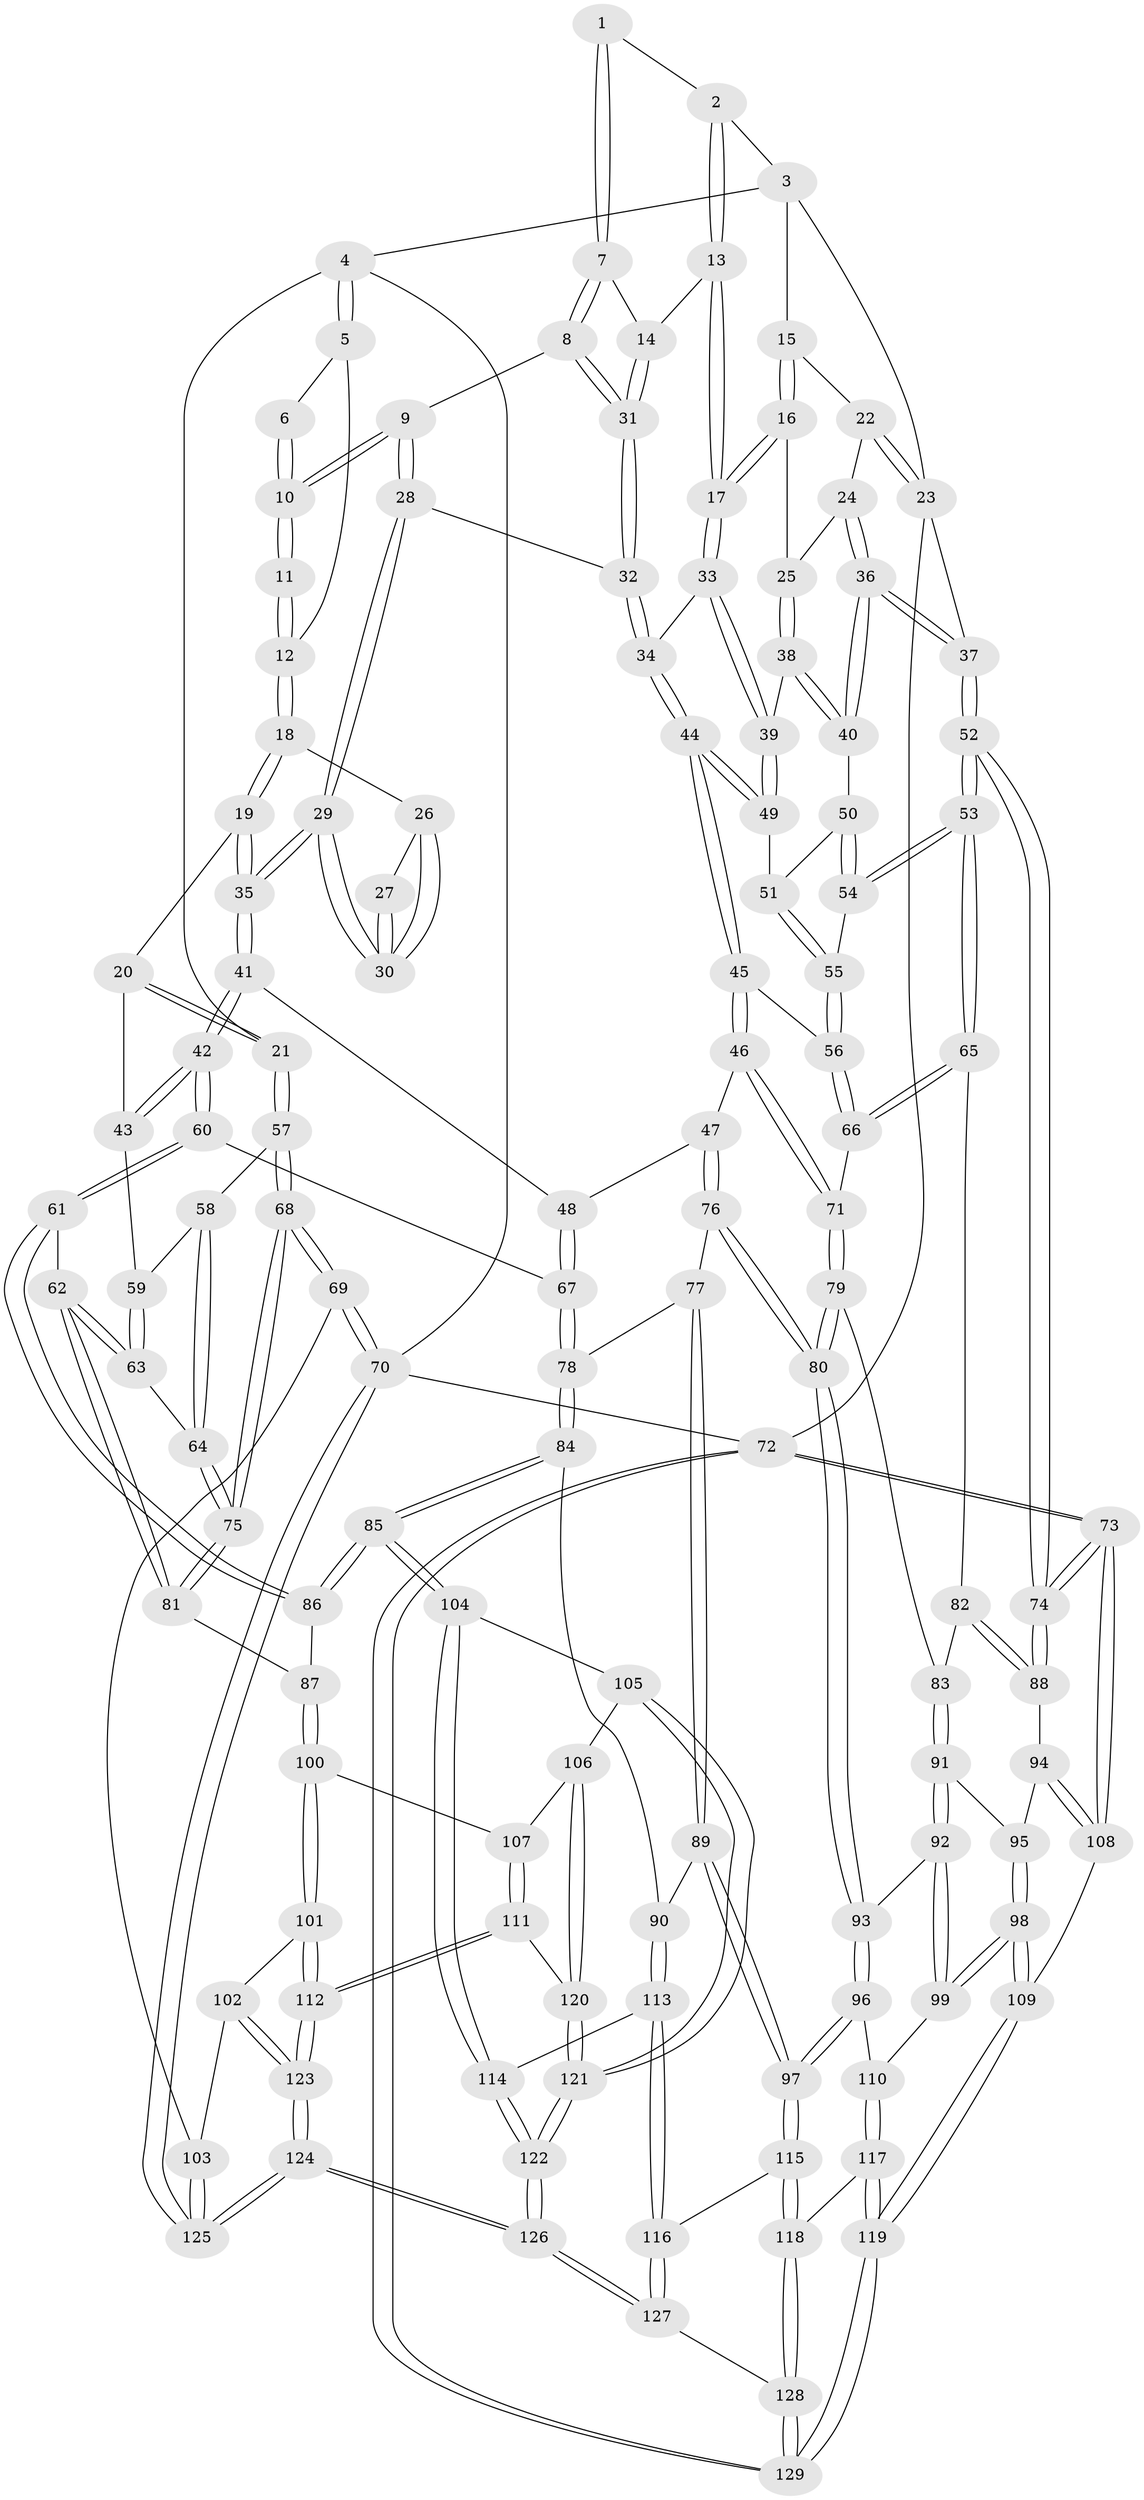 // Generated by graph-tools (version 1.1) at 2025/27/03/09/25 03:27:09]
// undirected, 129 vertices, 319 edges
graph export_dot {
graph [start="1"]
  node [color=gray90,style=filled];
  1 [pos="+0.6845476259449284+0"];
  2 [pos="+0.7064772769651501+0"];
  3 [pos="+0.7669045321616416+0"];
  4 [pos="+0+0"];
  5 [pos="+0.19311398197894075+0"];
  6 [pos="+0.5116064207602724+0"];
  7 [pos="+0.5778429681689361+0.09433985796009989"];
  8 [pos="+0.5378093498643858+0.15309317718491575"];
  9 [pos="+0.4636838635494028+0.1368356920609907"];
  10 [pos="+0.45285222612409887+0.1272175659740847"];
  11 [pos="+0.42678762623245814+0.12829631645250672"];
  12 [pos="+0.2534624154362451+0"];
  13 [pos="+0.7117059105425739+0.15541536527391825"];
  14 [pos="+0.6511831771486258+0.1627868058380088"];
  15 [pos="+0.8751566821025674+0.08547573154619775"];
  16 [pos="+0.8317170932631466+0.18628816509186766"];
  17 [pos="+0.7351214859012455+0.19933399652107475"];
  18 [pos="+0.2871145811590725+0.17121301704859682"];
  19 [pos="+0.2850476874164196+0.17544388374409367"];
  20 [pos="+0.21679652652405224+0.21093601366399128"];
  21 [pos="+0+0"];
  22 [pos="+0.9468989083892401+0.12249637040930261"];
  23 [pos="+1+0"];
  24 [pos="+0.9512334865738528+0.2078818397239103"];
  25 [pos="+0.8563420183216247+0.21072432979079045"];
  26 [pos="+0.35060375121403464+0.16356934277271826"];
  27 [pos="+0.4096554612139051+0.13965259756727966"];
  28 [pos="+0.4405055052632963+0.3049063087027134"];
  29 [pos="+0.4187043517799077+0.3157551234258373"];
  30 [pos="+0.39820221947026846+0.23608313830722205"];
  31 [pos="+0.5644987481687401+0.1971986233580063"];
  32 [pos="+0.5687541394073494+0.29454775080196965"];
  33 [pos="+0.7196928804104763+0.2516431599530166"];
  34 [pos="+0.5766710805127548+0.30018548452011007"];
  35 [pos="+0.3785224105810521+0.3481899827945932"];
  36 [pos="+1+0.34169669916512174"];
  37 [pos="+1+0.37041663473521386"];
  38 [pos="+0.8648664517417229+0.31007789052879203"];
  39 [pos="+0.7682914519277926+0.33222781395388773"];
  40 [pos="+0.9544032161802519+0.3551008964228683"];
  41 [pos="+0.35686834687027197+0.38968129755856623"];
  42 [pos="+0.24580285978681535+0.41301434445368246"];
  43 [pos="+0.1577872813019235+0.3718095589543438"];
  44 [pos="+0.6177139355529296+0.44453907743999643"];
  45 [pos="+0.6047418236662937+0.4802702741241287"];
  46 [pos="+0.5506992648709568+0.5312209796272295"];
  47 [pos="+0.5236462437692755+0.5433659204971705"];
  48 [pos="+0.38424311162743285+0.42212911555582705"];
  49 [pos="+0.754686511690684+0.3859557170396069"];
  50 [pos="+0.9195785486713088+0.3893123425477817"];
  51 [pos="+0.7645263520248097+0.39684534030134067"];
  52 [pos="+1+0.6559679684860018"];
  53 [pos="+0.9538775205707534+0.6168435662683517"];
  54 [pos="+0.8592154637942379+0.4754829339048337"];
  55 [pos="+0.8087825276432082+0.4685591649193302"];
  56 [pos="+0.7526507851028666+0.5433341036980349"];
  57 [pos="+0+0.30465660569744696"];
  58 [pos="+0.08280302899634318+0.37100464374844583"];
  59 [pos="+0.10241210318473945+0.37354353856050443"];
  60 [pos="+0.23518582769073457+0.6120790979214651"];
  61 [pos="+0.22797892589322366+0.6167916429410616"];
  62 [pos="+0.1390012724474918+0.6183005924271965"];
  63 [pos="+0.13515560098838647+0.6169539202345208"];
  64 [pos="+0.08434454943559604+0.614591813023471"];
  65 [pos="+0.8740367854880869+0.6362209653740274"];
  66 [pos="+0.7621122298536342+0.5707899289610936"];
  67 [pos="+0.3211022080703944+0.6360177371412478"];
  68 [pos="+0+0.6442586892925248"];
  69 [pos="+0+0.8320264157746216"];
  70 [pos="+0+1"];
  71 [pos="+0.69622312396983+0.650312259887604"];
  72 [pos="+1+1"];
  73 [pos="+1+0.9307904244440593"];
  74 [pos="+1+0.9023629821041884"];
  75 [pos="+0+0.6476714653807467"];
  76 [pos="+0.4843120619091976+0.6369974762066403"];
  77 [pos="+0.46770812954246876+0.6420450866862482"];
  78 [pos="+0.3225191685713163+0.6367414812083504"];
  79 [pos="+0.7000367704495125+0.6816619525624265"];
  80 [pos="+0.5171336446408988+0.691402486035913"];
  81 [pos="+0.10796876859729101+0.7657670190712575"];
  82 [pos="+0.828357814108012+0.6855992579322637"];
  83 [pos="+0.7102029767019232+0.700948798112262"];
  84 [pos="+0.31637858268407504+0.8011561108806595"];
  85 [pos="+0.2632409627508793+0.8138782431498645"];
  86 [pos="+0.21084780706737435+0.7472593495757657"];
  87 [pos="+0.11028816842965374+0.7684330537968175"];
  88 [pos="+0.8266110564705085+0.7400724002323655"];
  89 [pos="+0.3623817445794291+0.8084751360826155"];
  90 [pos="+0.34893369682714803+0.8101958422673873"];
  91 [pos="+0.7008723194532589+0.7431452740401632"];
  92 [pos="+0.5938917436622448+0.7831228341796986"];
  93 [pos="+0.5276253313448676+0.7237650916153806"];
  94 [pos="+0.8106625565875201+0.7984865965379015"];
  95 [pos="+0.7190065137442925+0.7716604691814347"];
  96 [pos="+0.4752915268966556+0.812925631039482"];
  97 [pos="+0.4358510981235716+0.8445899546454336"];
  98 [pos="+0.6889327179117442+0.9479513530871291"];
  99 [pos="+0.5967559581283123+0.8073499993477107"];
  100 [pos="+0.10843093622021406+0.814766462831296"];
  101 [pos="+0.05838305981464139+0.8669199915443987"];
  102 [pos="+0.04494346474322978+0.8707654504503124"];
  103 [pos="+0.04403910694887643+0.8709709895529256"];
  104 [pos="+0.25598167897347357+0.8268526841085345"];
  105 [pos="+0.22554592278300947+0.8549951924517446"];
  106 [pos="+0.20293887375777536+0.8594726516790466"];
  107 [pos="+0.1325425116970586+0.831314471168932"];
  108 [pos="+0.8361867582165641+0.8497679166063778"];
  109 [pos="+0.691606965794922+0.9576701110602592"];
  110 [pos="+0.5390297433534422+0.8623842035363409"];
  111 [pos="+0.1364943768483371+0.9218682367102129"];
  112 [pos="+0.13110623916105918+0.9272838571519341"];
  113 [pos="+0.34878992425561406+0.9315985978620596"];
  114 [pos="+0.3098767808951695+0.9319845427156193"];
  115 [pos="+0.4519730490551738+0.915444649541322"];
  116 [pos="+0.35116309024780423+0.9332869235280233"];
  117 [pos="+0.5233966446612601+0.9272325079461897"];
  118 [pos="+0.47867025660972534+0.9424611770617365"];
  119 [pos="+0.6910802509211672+0.9599422739368461"];
  120 [pos="+0.1656202482837098+0.9036631596782028"];
  121 [pos="+0.23989546344223947+0.9805797035196346"];
  122 [pos="+0.24042187642440221+0.9826333246716885"];
  123 [pos="+0.12695917834245823+1"];
  124 [pos="+0.12487085827166094+1"];
  125 [pos="+0.09917785610332769+1"];
  126 [pos="+0.13397276138533742+1"];
  127 [pos="+0.3924994168373115+1"];
  128 [pos="+0.4275509092681339+1"];
  129 [pos="+0.7539429744012757+1"];
  1 -- 2;
  1 -- 7;
  1 -- 7;
  2 -- 3;
  2 -- 13;
  2 -- 13;
  3 -- 4;
  3 -- 15;
  3 -- 23;
  4 -- 5;
  4 -- 5;
  4 -- 21;
  4 -- 70;
  5 -- 6;
  5 -- 12;
  6 -- 10;
  6 -- 10;
  7 -- 8;
  7 -- 8;
  7 -- 14;
  8 -- 9;
  8 -- 31;
  8 -- 31;
  9 -- 10;
  9 -- 10;
  9 -- 28;
  9 -- 28;
  10 -- 11;
  10 -- 11;
  11 -- 12;
  11 -- 12;
  12 -- 18;
  12 -- 18;
  13 -- 14;
  13 -- 17;
  13 -- 17;
  14 -- 31;
  14 -- 31;
  15 -- 16;
  15 -- 16;
  15 -- 22;
  16 -- 17;
  16 -- 17;
  16 -- 25;
  17 -- 33;
  17 -- 33;
  18 -- 19;
  18 -- 19;
  18 -- 26;
  19 -- 20;
  19 -- 35;
  19 -- 35;
  20 -- 21;
  20 -- 21;
  20 -- 43;
  21 -- 57;
  21 -- 57;
  22 -- 23;
  22 -- 23;
  22 -- 24;
  23 -- 37;
  23 -- 72;
  24 -- 25;
  24 -- 36;
  24 -- 36;
  25 -- 38;
  25 -- 38;
  26 -- 27;
  26 -- 30;
  26 -- 30;
  27 -- 30;
  27 -- 30;
  28 -- 29;
  28 -- 29;
  28 -- 32;
  29 -- 30;
  29 -- 30;
  29 -- 35;
  29 -- 35;
  31 -- 32;
  31 -- 32;
  32 -- 34;
  32 -- 34;
  33 -- 34;
  33 -- 39;
  33 -- 39;
  34 -- 44;
  34 -- 44;
  35 -- 41;
  35 -- 41;
  36 -- 37;
  36 -- 37;
  36 -- 40;
  36 -- 40;
  37 -- 52;
  37 -- 52;
  38 -- 39;
  38 -- 40;
  38 -- 40;
  39 -- 49;
  39 -- 49;
  40 -- 50;
  41 -- 42;
  41 -- 42;
  41 -- 48;
  42 -- 43;
  42 -- 43;
  42 -- 60;
  42 -- 60;
  43 -- 59;
  44 -- 45;
  44 -- 45;
  44 -- 49;
  44 -- 49;
  45 -- 46;
  45 -- 46;
  45 -- 56;
  46 -- 47;
  46 -- 71;
  46 -- 71;
  47 -- 48;
  47 -- 76;
  47 -- 76;
  48 -- 67;
  48 -- 67;
  49 -- 51;
  50 -- 51;
  50 -- 54;
  50 -- 54;
  51 -- 55;
  51 -- 55;
  52 -- 53;
  52 -- 53;
  52 -- 74;
  52 -- 74;
  53 -- 54;
  53 -- 54;
  53 -- 65;
  53 -- 65;
  54 -- 55;
  55 -- 56;
  55 -- 56;
  56 -- 66;
  56 -- 66;
  57 -- 58;
  57 -- 68;
  57 -- 68;
  58 -- 59;
  58 -- 64;
  58 -- 64;
  59 -- 63;
  59 -- 63;
  60 -- 61;
  60 -- 61;
  60 -- 67;
  61 -- 62;
  61 -- 86;
  61 -- 86;
  62 -- 63;
  62 -- 63;
  62 -- 81;
  62 -- 81;
  63 -- 64;
  64 -- 75;
  64 -- 75;
  65 -- 66;
  65 -- 66;
  65 -- 82;
  66 -- 71;
  67 -- 78;
  67 -- 78;
  68 -- 69;
  68 -- 69;
  68 -- 75;
  68 -- 75;
  69 -- 70;
  69 -- 70;
  69 -- 103;
  70 -- 125;
  70 -- 125;
  70 -- 72;
  71 -- 79;
  71 -- 79;
  72 -- 73;
  72 -- 73;
  72 -- 129;
  72 -- 129;
  73 -- 74;
  73 -- 74;
  73 -- 108;
  73 -- 108;
  74 -- 88;
  74 -- 88;
  75 -- 81;
  75 -- 81;
  76 -- 77;
  76 -- 80;
  76 -- 80;
  77 -- 78;
  77 -- 89;
  77 -- 89;
  78 -- 84;
  78 -- 84;
  79 -- 80;
  79 -- 80;
  79 -- 83;
  80 -- 93;
  80 -- 93;
  81 -- 87;
  82 -- 83;
  82 -- 88;
  82 -- 88;
  83 -- 91;
  83 -- 91;
  84 -- 85;
  84 -- 85;
  84 -- 90;
  85 -- 86;
  85 -- 86;
  85 -- 104;
  85 -- 104;
  86 -- 87;
  87 -- 100;
  87 -- 100;
  88 -- 94;
  89 -- 90;
  89 -- 97;
  89 -- 97;
  90 -- 113;
  90 -- 113;
  91 -- 92;
  91 -- 92;
  91 -- 95;
  92 -- 93;
  92 -- 99;
  92 -- 99;
  93 -- 96;
  93 -- 96;
  94 -- 95;
  94 -- 108;
  94 -- 108;
  95 -- 98;
  95 -- 98;
  96 -- 97;
  96 -- 97;
  96 -- 110;
  97 -- 115;
  97 -- 115;
  98 -- 99;
  98 -- 99;
  98 -- 109;
  98 -- 109;
  99 -- 110;
  100 -- 101;
  100 -- 101;
  100 -- 107;
  101 -- 102;
  101 -- 112;
  101 -- 112;
  102 -- 103;
  102 -- 123;
  102 -- 123;
  103 -- 125;
  103 -- 125;
  104 -- 105;
  104 -- 114;
  104 -- 114;
  105 -- 106;
  105 -- 121;
  105 -- 121;
  106 -- 107;
  106 -- 120;
  106 -- 120;
  107 -- 111;
  107 -- 111;
  108 -- 109;
  109 -- 119;
  109 -- 119;
  110 -- 117;
  110 -- 117;
  111 -- 112;
  111 -- 112;
  111 -- 120;
  112 -- 123;
  112 -- 123;
  113 -- 114;
  113 -- 116;
  113 -- 116;
  114 -- 122;
  114 -- 122;
  115 -- 116;
  115 -- 118;
  115 -- 118;
  116 -- 127;
  116 -- 127;
  117 -- 118;
  117 -- 119;
  117 -- 119;
  118 -- 128;
  118 -- 128;
  119 -- 129;
  119 -- 129;
  120 -- 121;
  120 -- 121;
  121 -- 122;
  121 -- 122;
  122 -- 126;
  122 -- 126;
  123 -- 124;
  123 -- 124;
  124 -- 125;
  124 -- 125;
  124 -- 126;
  124 -- 126;
  126 -- 127;
  126 -- 127;
  127 -- 128;
  128 -- 129;
  128 -- 129;
}
